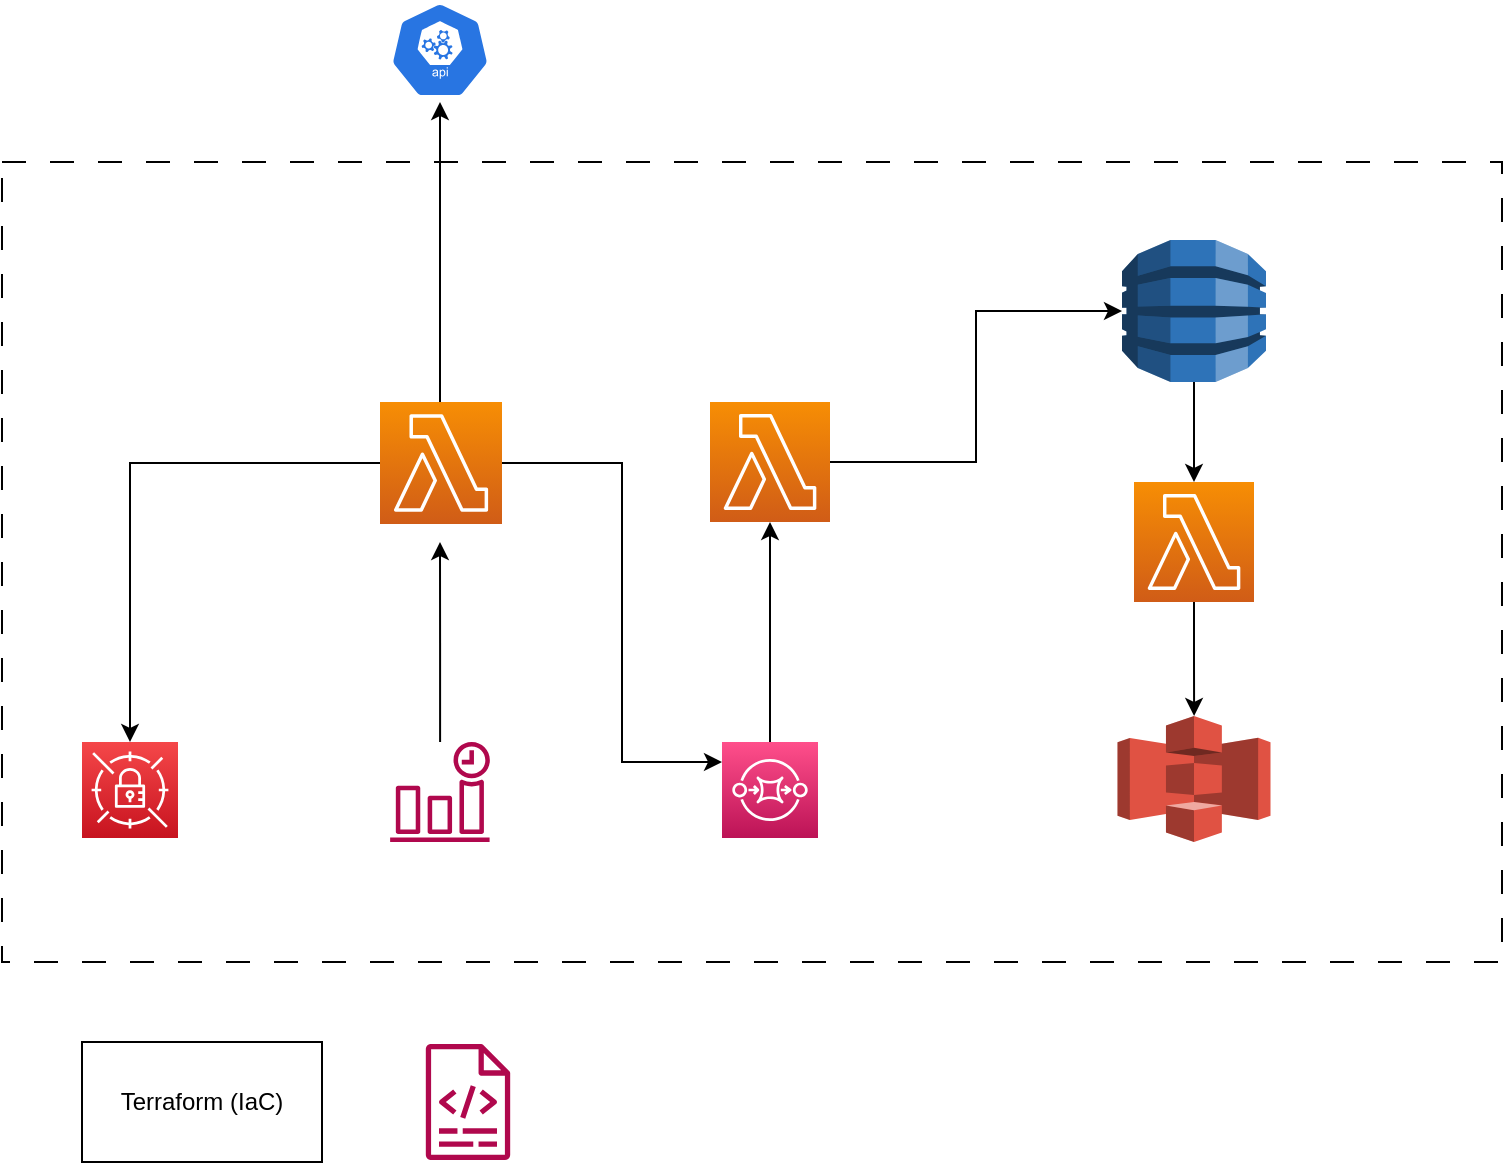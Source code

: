 <mxfile version="21.1.8" type="github">
  <diagram name="Page-1" id="maEupHlAp3xH0ajJjbWY">
    <mxGraphModel dx="954" dy="647" grid="1" gridSize="10" guides="1" tooltips="1" connect="1" arrows="1" fold="1" page="1" pageScale="1" pageWidth="827" pageHeight="1169" math="0" shadow="0">
      <root>
        <mxCell id="0" />
        <mxCell id="1" parent="0" />
        <mxCell id="Ix6y1zR_ogJjAUU8U5vY-9" value="" style="edgeStyle=orthogonalEdgeStyle;rounded=0;orthogonalLoop=1;jettySize=auto;html=1;" edge="1" parent="1" source="Ix6y1zR_ogJjAUU8U5vY-2">
          <mxGeometry relative="1" as="geometry">
            <mxPoint x="239" y="80" as="targetPoint" />
          </mxGeometry>
        </mxCell>
        <mxCell id="Ix6y1zR_ogJjAUU8U5vY-11" value="" style="rounded=0;whiteSpace=wrap;html=1;gradientColor=default;fillColor=none;dashed=1;dashPattern=12 12;" vertex="1" parent="1">
          <mxGeometry x="20" y="110" width="750" height="400" as="geometry" />
        </mxCell>
        <mxCell id="Ix6y1zR_ogJjAUU8U5vY-10" style="edgeStyle=orthogonalEdgeStyle;rounded=0;orthogonalLoop=1;jettySize=auto;html=1;entryX=0.5;entryY=0;entryDx=0;entryDy=0;entryPerimeter=0;" edge="1" parent="1" source="Ix6y1zR_ogJjAUU8U5vY-2" target="Ix6y1zR_ogJjAUU8U5vY-4">
          <mxGeometry relative="1" as="geometry">
            <mxPoint x="70" y="260" as="targetPoint" />
          </mxGeometry>
        </mxCell>
        <mxCell id="Ix6y1zR_ogJjAUU8U5vY-14" value="" style="edgeStyle=orthogonalEdgeStyle;rounded=0;orthogonalLoop=1;jettySize=auto;html=1;" edge="1" parent="1" source="Ix6y1zR_ogJjAUU8U5vY-2" target="Ix6y1zR_ogJjAUU8U5vY-12">
          <mxGeometry relative="1" as="geometry">
            <mxPoint x="340.5" y="260.5" as="targetPoint" />
            <Array as="points">
              <mxPoint x="330" y="261" />
              <mxPoint x="330" y="410" />
            </Array>
          </mxGeometry>
        </mxCell>
        <mxCell id="Ix6y1zR_ogJjAUU8U5vY-2" value="" style="sketch=0;points=[[0,0,0],[0.25,0,0],[0.5,0,0],[0.75,0,0],[1,0,0],[0,1,0],[0.25,1,0],[0.5,1,0],[0.75,1,0],[1,1,0],[0,0.25,0],[0,0.5,0],[0,0.75,0],[1,0.25,0],[1,0.5,0],[1,0.75,0]];outlineConnect=0;fontColor=#232F3E;gradientColor=#F78E04;gradientDirection=north;fillColor=#D05C17;strokeColor=#ffffff;dashed=0;verticalLabelPosition=bottom;verticalAlign=top;align=center;html=1;fontSize=12;fontStyle=0;aspect=fixed;shape=mxgraph.aws4.resourceIcon;resIcon=mxgraph.aws4.lambda;" vertex="1" parent="1">
          <mxGeometry x="209" y="230" width="61" height="61" as="geometry" />
        </mxCell>
        <mxCell id="Ix6y1zR_ogJjAUU8U5vY-3" value="" style="sketch=0;html=1;dashed=0;whitespace=wrap;fillColor=#2875E2;strokeColor=#ffffff;points=[[0.005,0.63,0],[0.1,0.2,0],[0.9,0.2,0],[0.5,0,0],[0.995,0.63,0],[0.72,0.99,0],[0.5,1,0],[0.28,0.99,0]];verticalLabelPosition=bottom;align=center;verticalAlign=top;shape=mxgraph.kubernetes.icon;prIcon=api" vertex="1" parent="1">
          <mxGeometry x="214" y="30" width="50" height="48" as="geometry" />
        </mxCell>
        <mxCell id="Ix6y1zR_ogJjAUU8U5vY-4" value="" style="sketch=0;points=[[0,0,0],[0.25,0,0],[0.5,0,0],[0.75,0,0],[1,0,0],[0,1,0],[0.25,1,0],[0.5,1,0],[0.75,1,0],[1,1,0],[0,0.25,0],[0,0.5,0],[0,0.75,0],[1,0.25,0],[1,0.5,0],[1,0.75,0]];outlineConnect=0;fontColor=#232F3E;gradientColor=#F54749;gradientDirection=north;fillColor=#C7131F;strokeColor=#ffffff;dashed=0;verticalLabelPosition=bottom;verticalAlign=top;align=center;html=1;fontSize=12;fontStyle=0;aspect=fixed;shape=mxgraph.aws4.resourceIcon;resIcon=mxgraph.aws4.secrets_manager;" vertex="1" parent="1">
          <mxGeometry x="60" y="400" width="48" height="48" as="geometry" />
        </mxCell>
        <mxCell id="Ix6y1zR_ogJjAUU8U5vY-7" value="" style="edgeStyle=orthogonalEdgeStyle;rounded=0;orthogonalLoop=1;jettySize=auto;html=1;" edge="1" parent="1" source="Ix6y1zR_ogJjAUU8U5vY-5">
          <mxGeometry relative="1" as="geometry">
            <mxPoint x="239" y="300" as="targetPoint" />
          </mxGeometry>
        </mxCell>
        <mxCell id="Ix6y1zR_ogJjAUU8U5vY-5" value="" style="sketch=0;outlineConnect=0;fontColor=#232F3E;gradientColor=none;fillColor=#B0084D;strokeColor=none;dashed=0;verticalLabelPosition=bottom;verticalAlign=top;align=center;html=1;fontSize=12;fontStyle=0;aspect=fixed;pointerEvents=1;shape=mxgraph.aws4.event_time_based;" vertex="1" parent="1">
          <mxGeometry x="214" y="400" width="50" height="50" as="geometry" />
        </mxCell>
        <mxCell id="Ix6y1zR_ogJjAUU8U5vY-16" value="" style="edgeStyle=orthogonalEdgeStyle;rounded=0;orthogonalLoop=1;jettySize=auto;html=1;" edge="1" parent="1" source="Ix6y1zR_ogJjAUU8U5vY-12" target="Ix6y1zR_ogJjAUU8U5vY-15">
          <mxGeometry relative="1" as="geometry" />
        </mxCell>
        <mxCell id="Ix6y1zR_ogJjAUU8U5vY-12" value="" style="sketch=0;points=[[0,0,0],[0.25,0,0],[0.5,0,0],[0.75,0,0],[1,0,0],[0,1,0],[0.25,1,0],[0.5,1,0],[0.75,1,0],[1,1,0],[0,0.25,0],[0,0.5,0],[0,0.75,0],[1,0.25,0],[1,0.5,0],[1,0.75,0]];outlineConnect=0;fontColor=#232F3E;gradientColor=#FF4F8B;gradientDirection=north;fillColor=#BC1356;strokeColor=#ffffff;dashed=0;verticalLabelPosition=bottom;verticalAlign=top;align=center;html=1;fontSize=12;fontStyle=0;aspect=fixed;shape=mxgraph.aws4.resourceIcon;resIcon=mxgraph.aws4.sqs;" vertex="1" parent="1">
          <mxGeometry x="380" y="400" width="48" height="48" as="geometry" />
        </mxCell>
        <mxCell id="Ix6y1zR_ogJjAUU8U5vY-19" value="" style="edgeStyle=orthogonalEdgeStyle;rounded=0;orthogonalLoop=1;jettySize=auto;html=1;entryX=0;entryY=0.5;entryDx=0;entryDy=0;entryPerimeter=0;" edge="1" parent="1" source="Ix6y1zR_ogJjAUU8U5vY-15" target="Ix6y1zR_ogJjAUU8U5vY-17">
          <mxGeometry relative="1" as="geometry">
            <mxPoint x="404" y="180" as="targetPoint" />
          </mxGeometry>
        </mxCell>
        <mxCell id="Ix6y1zR_ogJjAUU8U5vY-15" value="" style="sketch=0;points=[[0,0,0],[0.25,0,0],[0.5,0,0],[0.75,0,0],[1,0,0],[0,1,0],[0.25,1,0],[0.5,1,0],[0.75,1,0],[1,1,0],[0,0.25,0],[0,0.5,0],[0,0.75,0],[1,0.25,0],[1,0.5,0],[1,0.75,0]];outlineConnect=0;fontColor=#232F3E;gradientColor=#F78E04;gradientDirection=north;fillColor=#D05C17;strokeColor=#ffffff;dashed=0;verticalLabelPosition=bottom;verticalAlign=top;align=center;html=1;fontSize=12;fontStyle=0;aspect=fixed;shape=mxgraph.aws4.resourceIcon;resIcon=mxgraph.aws4.lambda;" vertex="1" parent="1">
          <mxGeometry x="374" y="230" width="60" height="60" as="geometry" />
        </mxCell>
        <mxCell id="Ix6y1zR_ogJjAUU8U5vY-21" value="" style="edgeStyle=orthogonalEdgeStyle;rounded=0;orthogonalLoop=1;jettySize=auto;html=1;" edge="1" parent="1" source="Ix6y1zR_ogJjAUU8U5vY-17" target="Ix6y1zR_ogJjAUU8U5vY-20">
          <mxGeometry relative="1" as="geometry" />
        </mxCell>
        <mxCell id="Ix6y1zR_ogJjAUU8U5vY-17" value="" style="outlineConnect=0;dashed=0;verticalLabelPosition=bottom;verticalAlign=top;align=center;html=1;shape=mxgraph.aws3.dynamo_db;fillColor=#2E73B8;gradientColor=none;" vertex="1" parent="1">
          <mxGeometry x="580" y="149" width="72" height="71" as="geometry" />
        </mxCell>
        <mxCell id="Ix6y1zR_ogJjAUU8U5vY-24" value="" style="edgeStyle=orthogonalEdgeStyle;rounded=0;orthogonalLoop=1;jettySize=auto;html=1;" edge="1" parent="1" source="Ix6y1zR_ogJjAUU8U5vY-20" target="Ix6y1zR_ogJjAUU8U5vY-22">
          <mxGeometry relative="1" as="geometry" />
        </mxCell>
        <mxCell id="Ix6y1zR_ogJjAUU8U5vY-20" value="" style="sketch=0;points=[[0,0,0],[0.25,0,0],[0.5,0,0],[0.75,0,0],[1,0,0],[0,1,0],[0.25,1,0],[0.5,1,0],[0.75,1,0],[1,1,0],[0,0.25,0],[0,0.5,0],[0,0.75,0],[1,0.25,0],[1,0.5,0],[1,0.75,0]];outlineConnect=0;fontColor=#232F3E;gradientColor=#F78E04;gradientDirection=north;fillColor=#D05C17;strokeColor=#ffffff;dashed=0;verticalLabelPosition=bottom;verticalAlign=top;align=center;html=1;fontSize=12;fontStyle=0;aspect=fixed;shape=mxgraph.aws4.resourceIcon;resIcon=mxgraph.aws4.lambda;" vertex="1" parent="1">
          <mxGeometry x="586" y="270" width="60" height="60" as="geometry" />
        </mxCell>
        <mxCell id="Ix6y1zR_ogJjAUU8U5vY-22" value="" style="outlineConnect=0;dashed=0;verticalLabelPosition=bottom;verticalAlign=top;align=center;html=1;shape=mxgraph.aws3.s3;fillColor=#E05243;gradientColor=none;" vertex="1" parent="1">
          <mxGeometry x="577.75" y="387" width="76.5" height="63" as="geometry" />
        </mxCell>
        <mxCell id="Ix6y1zR_ogJjAUU8U5vY-25" value="Terraform (IaC)" style="rounded=0;whiteSpace=wrap;html=1;" vertex="1" parent="1">
          <mxGeometry x="60" y="550" width="120" height="60" as="geometry" />
        </mxCell>
        <mxCell id="Ix6y1zR_ogJjAUU8U5vY-28" value="" style="sketch=0;outlineConnect=0;fontColor=#232F3E;gradientColor=none;fillColor=#B0084D;strokeColor=none;dashed=0;verticalLabelPosition=bottom;verticalAlign=top;align=center;html=1;fontSize=12;fontStyle=0;aspect=fixed;pointerEvents=1;shape=mxgraph.aws4.logs;" vertex="1" parent="1">
          <mxGeometry x="214" y="551" width="78" height="58" as="geometry" />
        </mxCell>
      </root>
    </mxGraphModel>
  </diagram>
</mxfile>
